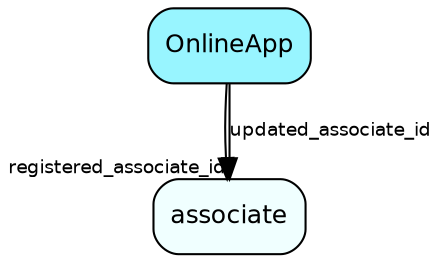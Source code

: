 digraph OnlineApp  {
node [shape = box style="rounded, filled" fontname = "Helvetica" fontsize = "12" ]
edge [fontname = "Helvetica" fontsize = "9"]

OnlineApp[fillcolor = "cadetblue1"]
associate[fillcolor = "azure1"]
OnlineApp -> associate [headlabel = "registered_associate_id"]
OnlineApp -> associate [label = "updated_associate_id"]
}

